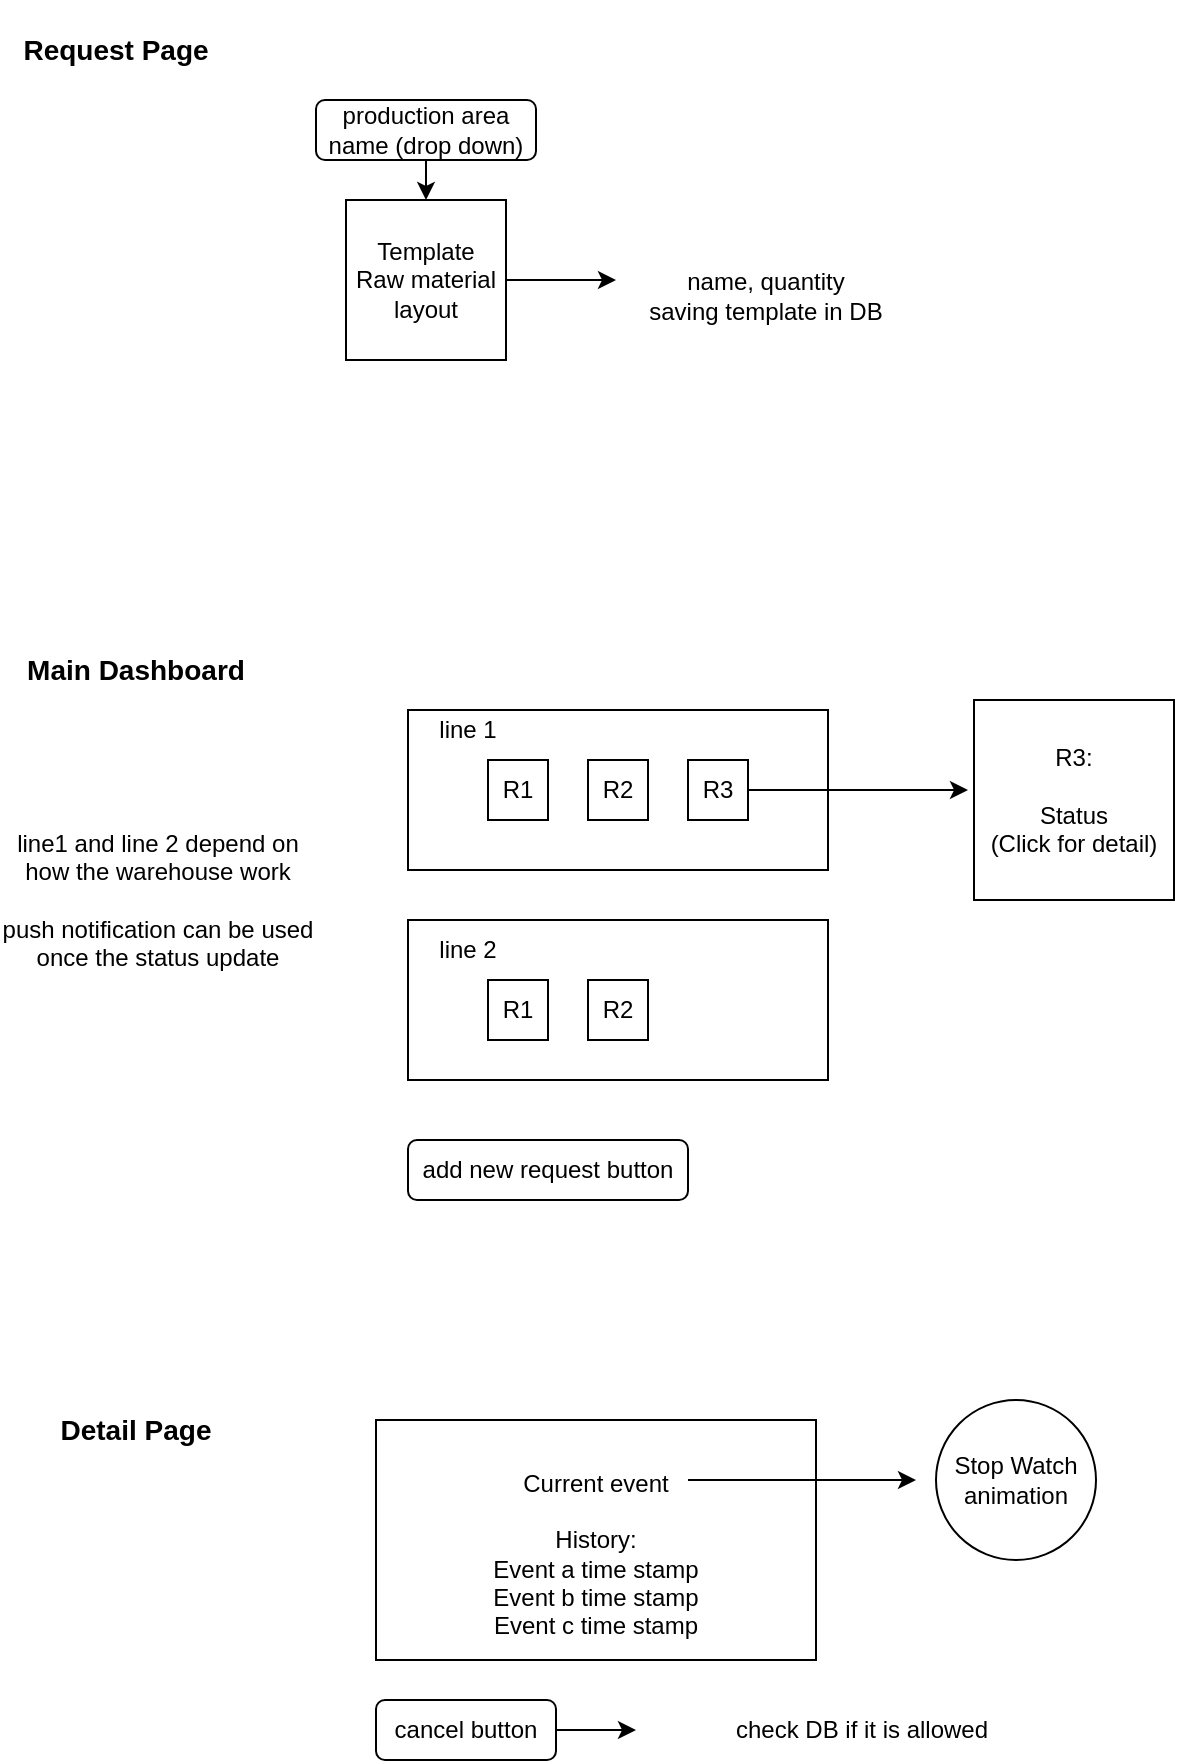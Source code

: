 <mxfile version="21.2.2" type="github">
  <diagram name="Page-1" id="A73RMxAbfpvUFZcWIKSA">
    <mxGraphModel dx="2266" dy="894" grid="1" gridSize="10" guides="1" tooltips="1" connect="1" arrows="1" fold="1" page="1" pageScale="1" pageWidth="850" pageHeight="1100" math="0" shadow="0">
      <root>
        <mxCell id="0" />
        <mxCell id="1" parent="0" />
        <mxCell id="m2AstNa7EjtSMFgKrrQF-1" value="production area name (drop down)" style="rounded=1;whiteSpace=wrap;html=1;" parent="1" vertex="1">
          <mxGeometry x="170" y="60" width="110" height="30" as="geometry" />
        </mxCell>
        <mxCell id="m2AstNa7EjtSMFgKrrQF-3" value="&lt;b&gt;&lt;font style=&quot;font-size: 14px;&quot;&gt;Request Page&lt;/font&gt;&lt;/b&gt;" style="text;html=1;strokeColor=none;fillColor=none;align=center;verticalAlign=middle;whiteSpace=wrap;rounded=0;" parent="1" vertex="1">
          <mxGeometry x="20" y="10" width="100" height="50" as="geometry" />
        </mxCell>
        <mxCell id="m2AstNa7EjtSMFgKrrQF-4" value="&lt;div&gt;Template&lt;/div&gt;&lt;div&gt;Raw material layout&lt;br&gt;&lt;/div&gt;" style="whiteSpace=wrap;html=1;aspect=fixed;" parent="1" vertex="1">
          <mxGeometry x="185" y="110" width="80" height="80" as="geometry" />
        </mxCell>
        <mxCell id="m2AstNa7EjtSMFgKrrQF-5" value="" style="endArrow=classic;html=1;rounded=0;exitX=1;exitY=0.5;exitDx=0;exitDy=0;" parent="1" source="m2AstNa7EjtSMFgKrrQF-4" edge="1">
          <mxGeometry width="50" height="50" relative="1" as="geometry">
            <mxPoint x="400" y="490" as="sourcePoint" />
            <mxPoint x="320" y="150" as="targetPoint" />
            <Array as="points" />
          </mxGeometry>
        </mxCell>
        <mxCell id="m2AstNa7EjtSMFgKrrQF-6" value="&lt;div&gt;name, quantity&lt;/div&gt;&lt;div&gt;saving template in DB&lt;br&gt;&lt;/div&gt;" style="text;html=1;strokeColor=none;fillColor=none;align=center;verticalAlign=middle;whiteSpace=wrap;rounded=0;" parent="1" vertex="1">
          <mxGeometry x="330" y="125" width="130" height="65" as="geometry" />
        </mxCell>
        <mxCell id="m2AstNa7EjtSMFgKrrQF-7" value="" style="endArrow=classic;html=1;rounded=0;exitX=0.5;exitY=1;exitDx=0;exitDy=0;entryX=0.5;entryY=0;entryDx=0;entryDy=0;" parent="1" source="m2AstNa7EjtSMFgKrrQF-1" target="m2AstNa7EjtSMFgKrrQF-4" edge="1">
          <mxGeometry width="50" height="50" relative="1" as="geometry">
            <mxPoint x="400" y="490" as="sourcePoint" />
            <mxPoint x="450" y="440" as="targetPoint" />
          </mxGeometry>
        </mxCell>
        <mxCell id="m2AstNa7EjtSMFgKrrQF-8" value="&lt;b&gt;&lt;font style=&quot;font-size: 14px;&quot;&gt;Main Dashboard&lt;/font&gt;&lt;/b&gt;" style="text;html=1;strokeColor=none;fillColor=none;align=center;verticalAlign=middle;whiteSpace=wrap;rounded=0;" parent="1" vertex="1">
          <mxGeometry x="20" y="320" width="120" height="50" as="geometry" />
        </mxCell>
        <mxCell id="m2AstNa7EjtSMFgKrrQF-9" value="R1" style="whiteSpace=wrap;html=1;aspect=fixed;" parent="1" vertex="1">
          <mxGeometry x="256" y="390" width="30" height="30" as="geometry" />
        </mxCell>
        <mxCell id="m2AstNa7EjtSMFgKrrQF-10" value="R2" style="whiteSpace=wrap;html=1;aspect=fixed;" parent="1" vertex="1">
          <mxGeometry x="306" y="390" width="30" height="30" as="geometry" />
        </mxCell>
        <mxCell id="m2AstNa7EjtSMFgKrrQF-11" value="R3" style="whiteSpace=wrap;html=1;aspect=fixed;" parent="1" vertex="1">
          <mxGeometry x="356" y="390" width="30" height="30" as="geometry" />
        </mxCell>
        <mxCell id="m2AstNa7EjtSMFgKrrQF-14" value="" style="rounded=0;whiteSpace=wrap;html=1;fillColor=none;" parent="1" vertex="1">
          <mxGeometry x="216" y="365" width="210" height="80" as="geometry" />
        </mxCell>
        <mxCell id="m2AstNa7EjtSMFgKrrQF-15" value="line 1" style="text;html=1;strokeColor=none;fillColor=none;align=center;verticalAlign=middle;whiteSpace=wrap;rounded=0;" parent="1" vertex="1">
          <mxGeometry x="216" y="360" width="60" height="30" as="geometry" />
        </mxCell>
        <mxCell id="m2AstNa7EjtSMFgKrrQF-16" value="R1" style="whiteSpace=wrap;html=1;aspect=fixed;" parent="1" vertex="1">
          <mxGeometry x="256" y="500" width="30" height="30" as="geometry" />
        </mxCell>
        <mxCell id="m2AstNa7EjtSMFgKrrQF-17" value="R2" style="whiteSpace=wrap;html=1;aspect=fixed;" parent="1" vertex="1">
          <mxGeometry x="306" y="500" width="30" height="30" as="geometry" />
        </mxCell>
        <mxCell id="m2AstNa7EjtSMFgKrrQF-19" value="" style="rounded=0;whiteSpace=wrap;html=1;fillColor=none;" parent="1" vertex="1">
          <mxGeometry x="216" y="470" width="210" height="80" as="geometry" />
        </mxCell>
        <mxCell id="m2AstNa7EjtSMFgKrrQF-20" value="line 2" style="text;html=1;strokeColor=none;fillColor=none;align=center;verticalAlign=middle;whiteSpace=wrap;rounded=0;" parent="1" vertex="1">
          <mxGeometry x="216" y="470" width="60" height="30" as="geometry" />
        </mxCell>
        <mxCell id="m2AstNa7EjtSMFgKrrQF-21" value="" style="endArrow=classic;html=1;rounded=0;exitX=1;exitY=0.5;exitDx=0;exitDy=0;" parent="1" source="m2AstNa7EjtSMFgKrrQF-11" edge="1">
          <mxGeometry width="50" height="50" relative="1" as="geometry">
            <mxPoint x="406" y="490" as="sourcePoint" />
            <mxPoint x="496" y="405" as="targetPoint" />
          </mxGeometry>
        </mxCell>
        <mxCell id="m2AstNa7EjtSMFgKrrQF-23" value="&lt;div&gt;R3:&lt;/div&gt;&lt;div&gt;&lt;br&gt;&lt;/div&gt;&lt;div&gt;Status&lt;/div&gt;&lt;div&gt;(Click for detail)&lt;br&gt;&lt;/div&gt;" style="whiteSpace=wrap;html=1;aspect=fixed;" parent="1" vertex="1">
          <mxGeometry x="499" y="360" width="100" height="100" as="geometry" />
        </mxCell>
        <mxCell id="m2AstNa7EjtSMFgKrrQF-24" value="add new request button" style="rounded=1;whiteSpace=wrap;html=1;" parent="1" vertex="1">
          <mxGeometry x="216" y="580" width="140" height="30" as="geometry" />
        </mxCell>
        <mxCell id="m2AstNa7EjtSMFgKrrQF-25" value="&lt;div&gt;line1 and line 2 depend on how the warehouse work&lt;/div&gt;&lt;div&gt;&lt;br&gt;&lt;/div&gt;&lt;div&gt;push notification can be used once the status update&lt;br&gt;&lt;/div&gt;" style="text;html=1;strokeColor=none;fillColor=none;align=center;verticalAlign=middle;whiteSpace=wrap;rounded=0;" parent="1" vertex="1">
          <mxGeometry x="12" y="445" width="158" height="30" as="geometry" />
        </mxCell>
        <mxCell id="m2AstNa7EjtSMFgKrrQF-28" value="&lt;b&gt;&lt;font style=&quot;font-size: 14px;&quot;&gt;Detail Page&lt;br&gt;&lt;/font&gt;&lt;/b&gt;" style="text;html=1;strokeColor=none;fillColor=none;align=center;verticalAlign=middle;whiteSpace=wrap;rounded=0;" parent="1" vertex="1">
          <mxGeometry x="20" y="700" width="120" height="50" as="geometry" />
        </mxCell>
        <mxCell id="HOYNbTqQQRkqQAGYqNno-6" style="edgeStyle=orthogonalEdgeStyle;rounded=0;orthogonalLoop=1;jettySize=auto;html=1;" edge="1" parent="1">
          <mxGeometry relative="1" as="geometry">
            <mxPoint x="470" y="750" as="targetPoint" />
            <mxPoint x="356" y="750" as="sourcePoint" />
          </mxGeometry>
        </mxCell>
        <mxCell id="HOYNbTqQQRkqQAGYqNno-1" value="&lt;div&gt;&lt;br&gt;&lt;/div&gt;&lt;div&gt;&lt;div&gt;Current event&lt;/div&gt;&lt;div&gt;&lt;br&gt;&lt;/div&gt;&lt;/div&gt;&lt;div&gt;History:&lt;/div&gt;&lt;div&gt;Event a time stamp&lt;br&gt;&lt;/div&gt;&lt;div&gt;Event b time stamp&lt;/div&gt;&lt;div&gt;Event c time stamp&lt;/div&gt;" style="rounded=0;whiteSpace=wrap;html=1;fillColor=none;" vertex="1" parent="1">
          <mxGeometry x="200" y="720" width="220" height="120" as="geometry" />
        </mxCell>
        <mxCell id="HOYNbTqQQRkqQAGYqNno-2" value="cancel button" style="rounded=1;whiteSpace=wrap;html=1;" vertex="1" parent="1">
          <mxGeometry x="200" y="860" width="90" height="30" as="geometry" />
        </mxCell>
        <mxCell id="HOYNbTqQQRkqQAGYqNno-3" value="" style="endArrow=classic;html=1;rounded=0;exitX=1;exitY=0.5;exitDx=0;exitDy=0;" edge="1" parent="1" source="HOYNbTqQQRkqQAGYqNno-2">
          <mxGeometry width="50" height="50" relative="1" as="geometry">
            <mxPoint x="360" y="580" as="sourcePoint" />
            <mxPoint x="330" y="875" as="targetPoint" />
          </mxGeometry>
        </mxCell>
        <mxCell id="HOYNbTqQQRkqQAGYqNno-4" value="check DB if it is allowed" style="text;html=1;strokeColor=none;fillColor=none;align=center;verticalAlign=middle;whiteSpace=wrap;rounded=0;" vertex="1" parent="1">
          <mxGeometry x="356" y="860" width="174" height="30" as="geometry" />
        </mxCell>
        <mxCell id="HOYNbTqQQRkqQAGYqNno-7" value="&lt;div&gt;Stop Watch animation&lt;br&gt;&lt;/div&gt;" style="ellipse;whiteSpace=wrap;html=1;aspect=fixed;" vertex="1" parent="1">
          <mxGeometry x="480" y="710" width="80" height="80" as="geometry" />
        </mxCell>
      </root>
    </mxGraphModel>
  </diagram>
</mxfile>
